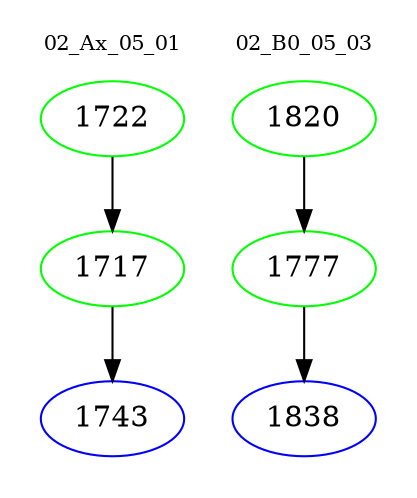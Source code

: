 digraph{
subgraph cluster_0 {
color = white
label = "02_Ax_05_01";
fontsize=10;
T0_1722 [label="1722", color="green"]
T0_1722 -> T0_1717 [color="black"]
T0_1717 [label="1717", color="green"]
T0_1717 -> T0_1743 [color="black"]
T0_1743 [label="1743", color="blue"]
}
subgraph cluster_1 {
color = white
label = "02_B0_05_03";
fontsize=10;
T1_1820 [label="1820", color="green"]
T1_1820 -> T1_1777 [color="black"]
T1_1777 [label="1777", color="green"]
T1_1777 -> T1_1838 [color="black"]
T1_1838 [label="1838", color="blue"]
}
}

